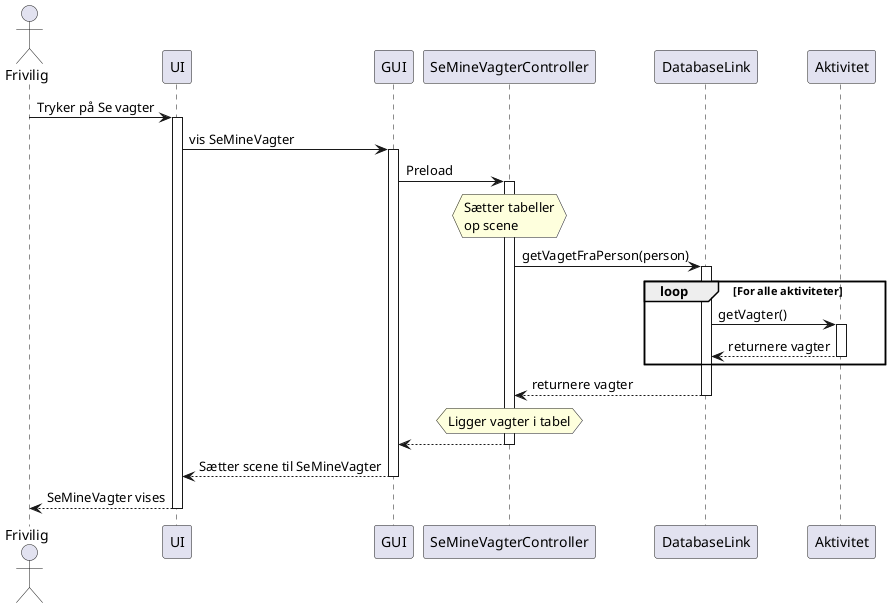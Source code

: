 @startuml
'https://plantuml.com/sequence-diagram


actor Frivilig as user
participant UI
participant GUI
participant SeMineVagterController
participant DatabaseLink
participant Aktivitet

user -> UI : Tryker på Se vagter
activate UI

UI -> GUI : vis SeMineVagter
activate GUI

GUI -> SeMineVagterController : Preload

activate SeMineVagterController
hnote over SeMineVagterController : Sætter tabeller\nop scene
SeMineVagterController -> DatabaseLink : getVagetFraPerson(person)
activate DatabaseLink
loop For alle aktiviteter
    DatabaseLink -> Aktivitet : getVagter()
    activate Aktivitet
    Aktivitet --> DatabaseLink : returnere vagter
    deactivate Aktivitet
end
DatabaseLink --> SeMineVagterController : returnere vagter
deactivate DatabaseLink
hnote over SeMineVagterController : Ligger vagter i tabel
SeMineVagterController --> GUI
deactivate SeMineVagterController
GUI --> UI : Sætter scene til SeMineVagter
deactivate GUI
UI --> user : SeMineVagter vises
deactivate UI






@enduml